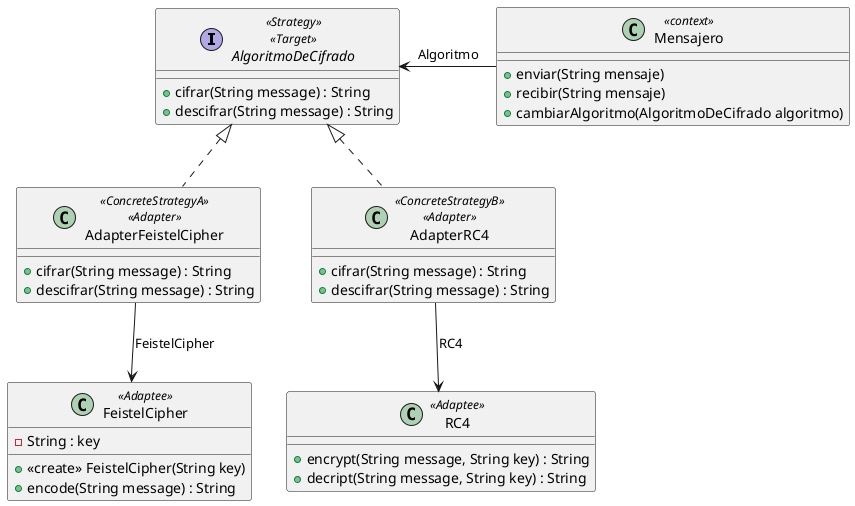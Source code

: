 @startuml Ejercicio10 

AlgoritmoDeCifrado <- Mensajero : Algoritmo
AlgoritmoDeCifrado <|.. AdapterFeistelCipher
AlgoritmoDeCifrado <|.. AdapterRC4
AdapterRC4 --> RC4 : RC4
AdapterFeistelCipher --> FeistelCipher : FeistelCipher
'Estaba bien el diseño que hice, es una strategy con dos adapter. La ayudante me comento que faltaria el PROXY pero si no me confundo es el patron que vimos la ultima clase y entiendo no entraria pero podria intentar aplicarlo supongo que me vendria bien. Si es mucho quilombo, desisto y fue.'
class Mensajero <<context>>{
    +enviar(String mensaje)
    +recibir(String mensaje)
    +cambiarAlgoritmo(AlgoritmoDeCifrado algoritmo)
}
'El algoritmo de cifrado generaria la key? Esto despues lo analizo cuando codee'
Interface AlgoritmoDeCifrado <<Strategy>> <<Target>>{
    +cifrar(String message) : String 
    +descifrar(String message) : String 
}

class AdapterFeistelCipher <<ConcreteStrategyA>> <<Adapter>>{
    +cifrar(String message) : String 
    +descifrar(String message) : String 
}

class AdapterRC4 <<ConcreteStrategyB>> <<Adapter>>{
    +cifrar(String message) : String 
    +descifrar(String message) : String 
}

class FeistelCipher <<Adaptee>>{
    -String : key
    +<<create>> FeistelCipher(String key)
    +encode(String message) : String
}

class RC4 <<Adaptee>>{
    +encrypt(String message, String key) : String
    +decript(String message, String key) : String
}

@enduml